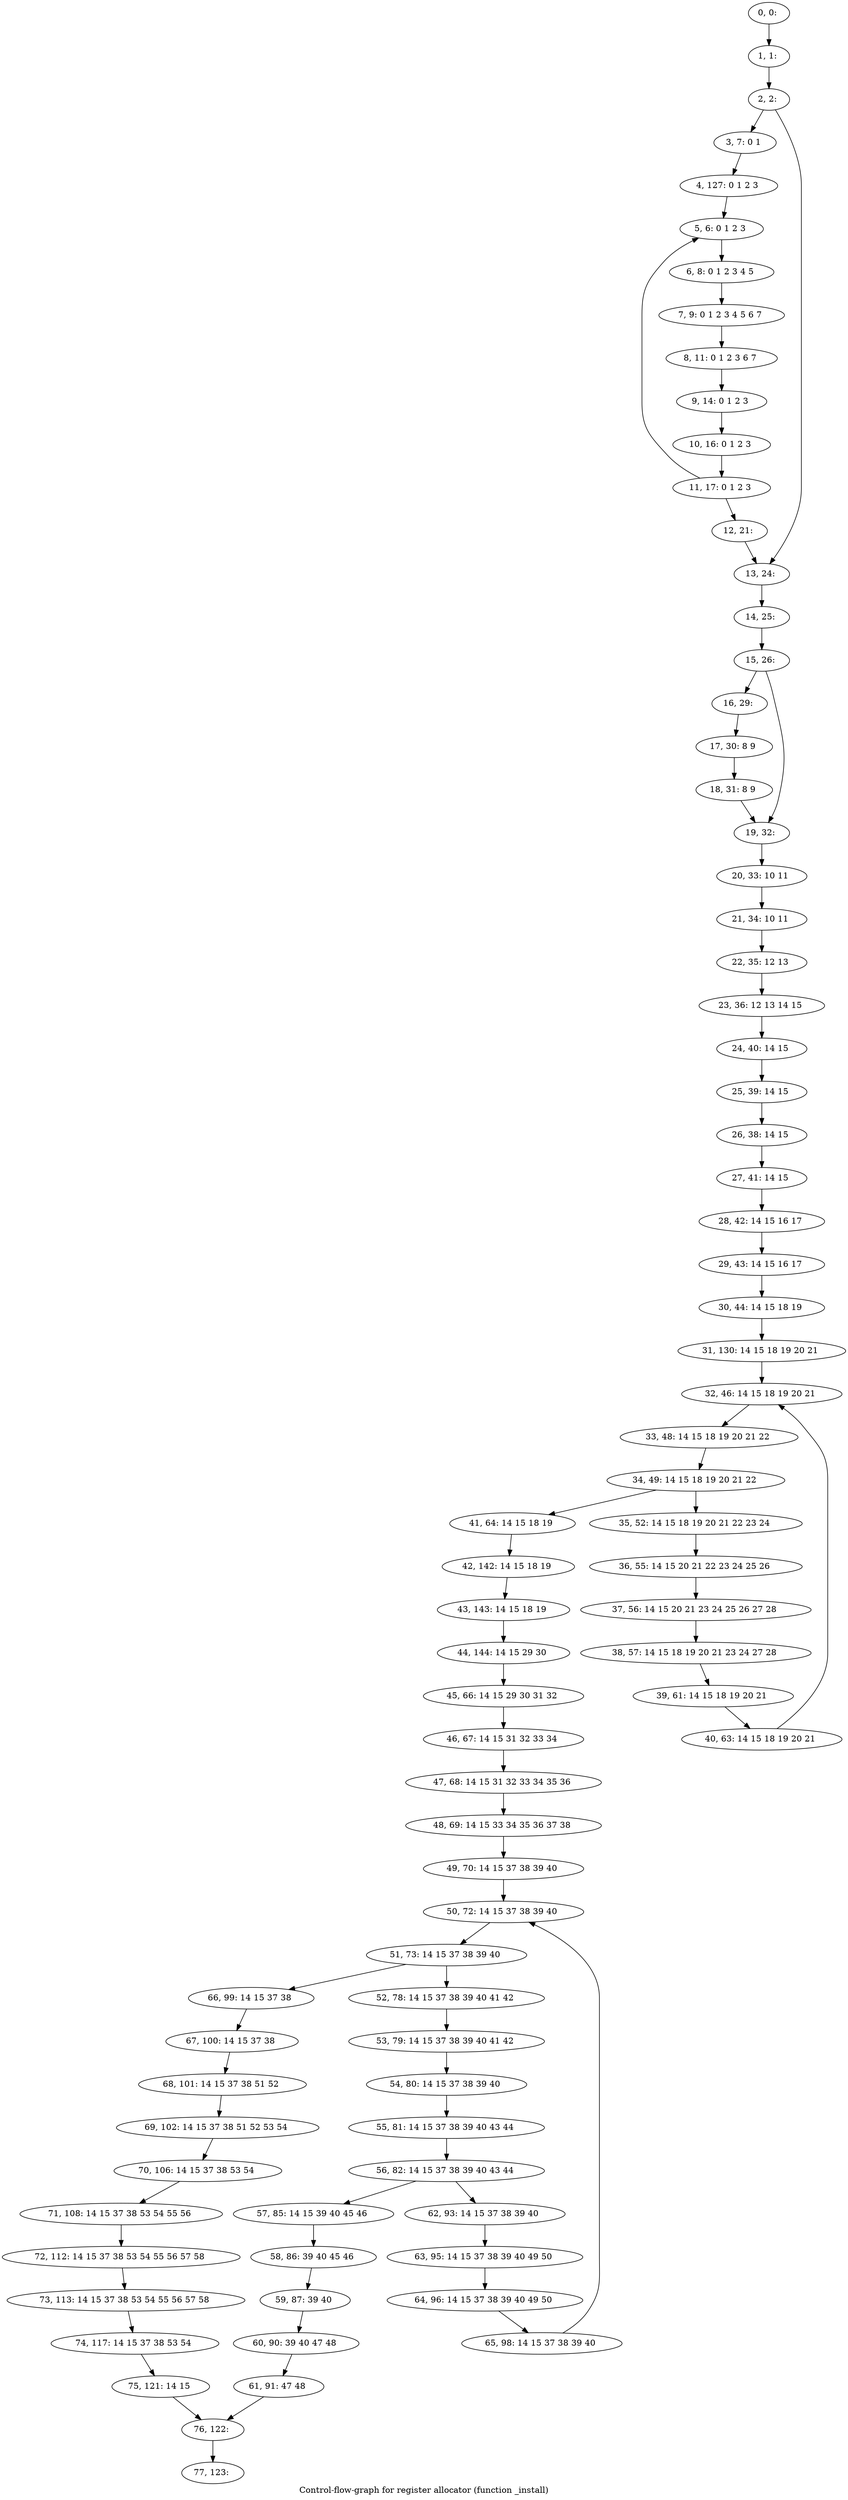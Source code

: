 digraph G {
graph [label="Control-flow-graph for register allocator (function _install)"]
0[label="0, 0: "];
1[label="1, 1: "];
2[label="2, 2: "];
3[label="3, 7: 0 1 "];
4[label="4, 127: 0 1 2 3 "];
5[label="5, 6: 0 1 2 3 "];
6[label="6, 8: 0 1 2 3 4 5 "];
7[label="7, 9: 0 1 2 3 4 5 6 7 "];
8[label="8, 11: 0 1 2 3 6 7 "];
9[label="9, 14: 0 1 2 3 "];
10[label="10, 16: 0 1 2 3 "];
11[label="11, 17: 0 1 2 3 "];
12[label="12, 21: "];
13[label="13, 24: "];
14[label="14, 25: "];
15[label="15, 26: "];
16[label="16, 29: "];
17[label="17, 30: 8 9 "];
18[label="18, 31: 8 9 "];
19[label="19, 32: "];
20[label="20, 33: 10 11 "];
21[label="21, 34: 10 11 "];
22[label="22, 35: 12 13 "];
23[label="23, 36: 12 13 14 15 "];
24[label="24, 40: 14 15 "];
25[label="25, 39: 14 15 "];
26[label="26, 38: 14 15 "];
27[label="27, 41: 14 15 "];
28[label="28, 42: 14 15 16 17 "];
29[label="29, 43: 14 15 16 17 "];
30[label="30, 44: 14 15 18 19 "];
31[label="31, 130: 14 15 18 19 20 21 "];
32[label="32, 46: 14 15 18 19 20 21 "];
33[label="33, 48: 14 15 18 19 20 21 22 "];
34[label="34, 49: 14 15 18 19 20 21 22 "];
35[label="35, 52: 14 15 18 19 20 21 22 23 24 "];
36[label="36, 55: 14 15 20 21 22 23 24 25 26 "];
37[label="37, 56: 14 15 20 21 23 24 25 26 27 28 "];
38[label="38, 57: 14 15 18 19 20 21 23 24 27 28 "];
39[label="39, 61: 14 15 18 19 20 21 "];
40[label="40, 63: 14 15 18 19 20 21 "];
41[label="41, 64: 14 15 18 19 "];
42[label="42, 142: 14 15 18 19 "];
43[label="43, 143: 14 15 18 19 "];
44[label="44, 144: 14 15 29 30 "];
45[label="45, 66: 14 15 29 30 31 32 "];
46[label="46, 67: 14 15 31 32 33 34 "];
47[label="47, 68: 14 15 31 32 33 34 35 36 "];
48[label="48, 69: 14 15 33 34 35 36 37 38 "];
49[label="49, 70: 14 15 37 38 39 40 "];
50[label="50, 72: 14 15 37 38 39 40 "];
51[label="51, 73: 14 15 37 38 39 40 "];
52[label="52, 78: 14 15 37 38 39 40 41 42 "];
53[label="53, 79: 14 15 37 38 39 40 41 42 "];
54[label="54, 80: 14 15 37 38 39 40 "];
55[label="55, 81: 14 15 37 38 39 40 43 44 "];
56[label="56, 82: 14 15 37 38 39 40 43 44 "];
57[label="57, 85: 14 15 39 40 45 46 "];
58[label="58, 86: 39 40 45 46 "];
59[label="59, 87: 39 40 "];
60[label="60, 90: 39 40 47 48 "];
61[label="61, 91: 47 48 "];
62[label="62, 93: 14 15 37 38 39 40 "];
63[label="63, 95: 14 15 37 38 39 40 49 50 "];
64[label="64, 96: 14 15 37 38 39 40 49 50 "];
65[label="65, 98: 14 15 37 38 39 40 "];
66[label="66, 99: 14 15 37 38 "];
67[label="67, 100: 14 15 37 38 "];
68[label="68, 101: 14 15 37 38 51 52 "];
69[label="69, 102: 14 15 37 38 51 52 53 54 "];
70[label="70, 106: 14 15 37 38 53 54 "];
71[label="71, 108: 14 15 37 38 53 54 55 56 "];
72[label="72, 112: 14 15 37 38 53 54 55 56 57 58 "];
73[label="73, 113: 14 15 37 38 53 54 55 56 57 58 "];
74[label="74, 117: 14 15 37 38 53 54 "];
75[label="75, 121: 14 15 "];
76[label="76, 122: "];
77[label="77, 123: "];
0->1 ;
1->2 ;
2->3 ;
2->13 ;
3->4 ;
4->5 ;
5->6 ;
6->7 ;
7->8 ;
8->9 ;
9->10 ;
10->11 ;
11->12 ;
11->5 ;
12->13 ;
13->14 ;
14->15 ;
15->16 ;
15->19 ;
16->17 ;
17->18 ;
18->19 ;
19->20 ;
20->21 ;
21->22 ;
22->23 ;
23->24 ;
24->25 ;
25->26 ;
26->27 ;
27->28 ;
28->29 ;
29->30 ;
30->31 ;
31->32 ;
32->33 ;
33->34 ;
34->35 ;
34->41 ;
35->36 ;
36->37 ;
37->38 ;
38->39 ;
39->40 ;
40->32 ;
41->42 ;
42->43 ;
43->44 ;
44->45 ;
45->46 ;
46->47 ;
47->48 ;
48->49 ;
49->50 ;
50->51 ;
51->52 ;
51->66 ;
52->53 ;
53->54 ;
54->55 ;
55->56 ;
56->57 ;
56->62 ;
57->58 ;
58->59 ;
59->60 ;
60->61 ;
61->76 ;
62->63 ;
63->64 ;
64->65 ;
65->50 ;
66->67 ;
67->68 ;
68->69 ;
69->70 ;
70->71 ;
71->72 ;
72->73 ;
73->74 ;
74->75 ;
75->76 ;
76->77 ;
}
